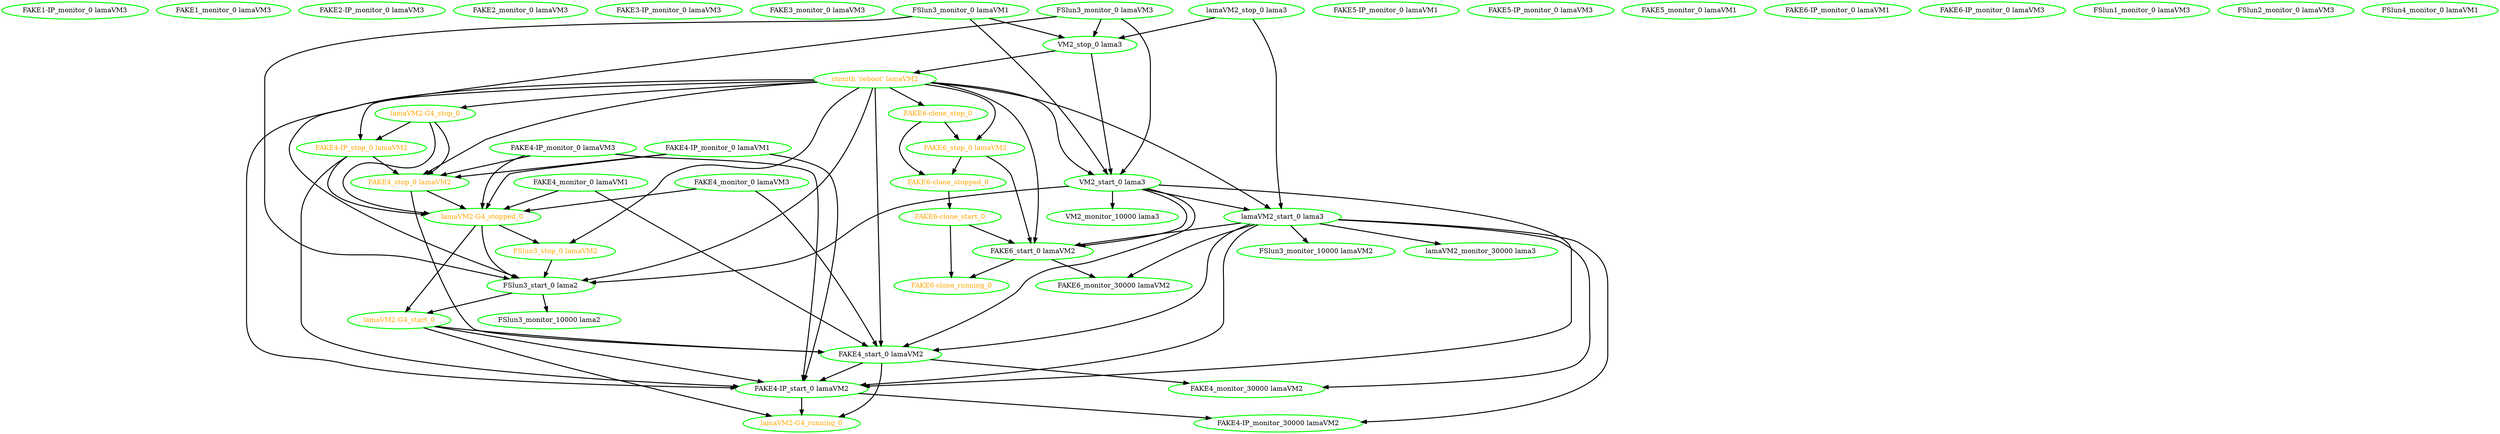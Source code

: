  digraph "g" {
"FAKE1-IP_monitor_0 lamaVM3" [ style=bold color="green" fontcolor="black"]
"FAKE1_monitor_0 lamaVM3" [ style=bold color="green" fontcolor="black"]
"FAKE2-IP_monitor_0 lamaVM3" [ style=bold color="green" fontcolor="black"]
"FAKE2_monitor_0 lamaVM3" [ style=bold color="green" fontcolor="black"]
"FAKE3-IP_monitor_0 lamaVM3" [ style=bold color="green" fontcolor="black"]
"FAKE3_monitor_0 lamaVM3" [ style=bold color="green" fontcolor="black"]
"FAKE4-IP_monitor_0 lamaVM1" -> "FAKE4-IP_start_0 lamaVM2" [ style = bold]
"FAKE4-IP_monitor_0 lamaVM1" -> "FAKE4_stop_0 lamaVM2" [ style = bold]
"FAKE4-IP_monitor_0 lamaVM1" -> "lamaVM2-G4_stopped_0" [ style = bold]
"FAKE4-IP_monitor_0 lamaVM1" [ style=bold color="green" fontcolor="black"]
"FAKE4-IP_monitor_0 lamaVM3" -> "FAKE4-IP_start_0 lamaVM2" [ style = bold]
"FAKE4-IP_monitor_0 lamaVM3" -> "FAKE4_stop_0 lamaVM2" [ style = bold]
"FAKE4-IP_monitor_0 lamaVM3" -> "lamaVM2-G4_stopped_0" [ style = bold]
"FAKE4-IP_monitor_0 lamaVM3" [ style=bold color="green" fontcolor="black"]
"FAKE4-IP_monitor_30000 lamaVM2" [ style=bold color="green" fontcolor="black"]
"FAKE4-IP_start_0 lamaVM2" -> "FAKE4-IP_monitor_30000 lamaVM2" [ style = bold]
"FAKE4-IP_start_0 lamaVM2" -> "lamaVM2-G4_running_0" [ style = bold]
"FAKE4-IP_start_0 lamaVM2" [ style=bold color="green" fontcolor="black"]
"FAKE4-IP_stop_0 lamaVM2" -> "FAKE4-IP_start_0 lamaVM2" [ style = bold]
"FAKE4-IP_stop_0 lamaVM2" -> "FAKE4_stop_0 lamaVM2" [ style = bold]
"FAKE4-IP_stop_0 lamaVM2" -> "lamaVM2-G4_stopped_0" [ style = bold]
"FAKE4-IP_stop_0 lamaVM2" [ style=bold color="green" fontcolor="orange"]
"FAKE4_monitor_0 lamaVM1" -> "FAKE4_start_0 lamaVM2" [ style = bold]
"FAKE4_monitor_0 lamaVM1" -> "lamaVM2-G4_stopped_0" [ style = bold]
"FAKE4_monitor_0 lamaVM1" [ style=bold color="green" fontcolor="black"]
"FAKE4_monitor_0 lamaVM3" -> "FAKE4_start_0 lamaVM2" [ style = bold]
"FAKE4_monitor_0 lamaVM3" -> "lamaVM2-G4_stopped_0" [ style = bold]
"FAKE4_monitor_0 lamaVM3" [ style=bold color="green" fontcolor="black"]
"FAKE4_monitor_30000 lamaVM2" [ style=bold color="green" fontcolor="black"]
"FAKE4_start_0 lamaVM2" -> "FAKE4-IP_start_0 lamaVM2" [ style = bold]
"FAKE4_start_0 lamaVM2" -> "FAKE4_monitor_30000 lamaVM2" [ style = bold]
"FAKE4_start_0 lamaVM2" -> "lamaVM2-G4_running_0" [ style = bold]
"FAKE4_start_0 lamaVM2" [ style=bold color="green" fontcolor="black"]
"FAKE4_stop_0 lamaVM2" -> "FAKE4_start_0 lamaVM2" [ style = bold]
"FAKE4_stop_0 lamaVM2" -> "lamaVM2-G4_stopped_0" [ style = bold]
"FAKE4_stop_0 lamaVM2" [ style=bold color="green" fontcolor="orange"]
"FAKE5-IP_monitor_0 lamaVM1" [ style=bold color="green" fontcolor="black"]
"FAKE5-IP_monitor_0 lamaVM3" [ style=bold color="green" fontcolor="black"]
"FAKE5_monitor_0 lamaVM1" [ style=bold color="green" fontcolor="black"]
"FAKE6-IP_monitor_0 lamaVM1" [ style=bold color="green" fontcolor="black"]
"FAKE6-IP_monitor_0 lamaVM3" [ style=bold color="green" fontcolor="black"]
"FAKE6-clone_running_0" [ style=bold color="green" fontcolor="orange"]
"FAKE6-clone_start_0" -> "FAKE6-clone_running_0" [ style = bold]
"FAKE6-clone_start_0" -> "FAKE6_start_0 lamaVM2" [ style = bold]
"FAKE6-clone_start_0" [ style=bold color="green" fontcolor="orange"]
"FAKE6-clone_stop_0" -> "FAKE6-clone_stopped_0" [ style = bold]
"FAKE6-clone_stop_0" -> "FAKE6_stop_0 lamaVM2" [ style = bold]
"FAKE6-clone_stop_0" [ style=bold color="green" fontcolor="orange"]
"FAKE6-clone_stopped_0" -> "FAKE6-clone_start_0" [ style = bold]
"FAKE6-clone_stopped_0" [ style=bold color="green" fontcolor="orange"]
"FAKE6_monitor_30000 lamaVM2" [ style=bold color="green" fontcolor="black"]
"FAKE6_start_0 lamaVM2" -> "FAKE6-clone_running_0" [ style = bold]
"FAKE6_start_0 lamaVM2" -> "FAKE6_monitor_30000 lamaVM2" [ style = bold]
"FAKE6_start_0 lamaVM2" [ style=bold color="green" fontcolor="black"]
"FAKE6_stop_0 lamaVM2" -> "FAKE6-clone_stopped_0" [ style = bold]
"FAKE6_stop_0 lamaVM2" -> "FAKE6_start_0 lamaVM2" [ style = bold]
"FAKE6_stop_0 lamaVM2" [ style=bold color="green" fontcolor="orange"]
"FSlun1_monitor_0 lamaVM3" [ style=bold color="green" fontcolor="black"]
"FSlun2_monitor_0 lamaVM3" [ style=bold color="green" fontcolor="black"]
"FSlun3_monitor_0 lamaVM1" -> "FSlun3_start_0 lama2" [ style = bold]
"FSlun3_monitor_0 lamaVM1" -> "VM2_start_0 lama3" [ style = bold]
"FSlun3_monitor_0 lamaVM1" -> "VM2_stop_0 lama3" [ style = bold]
"FSlun3_monitor_0 lamaVM1" [ style=bold color="green" fontcolor="black"]
"FSlun3_monitor_0 lamaVM3" -> "FSlun3_start_0 lama2" [ style = bold]
"FSlun3_monitor_0 lamaVM3" -> "VM2_start_0 lama3" [ style = bold]
"FSlun3_monitor_0 lamaVM3" -> "VM2_stop_0 lama3" [ style = bold]
"FSlun3_monitor_0 lamaVM3" [ style=bold color="green" fontcolor="black"]
"FSlun3_monitor_10000 lama2" [ style=bold color="green" fontcolor="black"]
"FSlun3_monitor_10000 lamaVM2" [ style=bold color="green" fontcolor="black"]
"FSlun3_start_0 lama2" -> "FSlun3_monitor_10000 lama2" [ style = bold]
"FSlun3_start_0 lama2" -> "lamaVM2-G4_start_0" [ style = bold]
"FSlun3_start_0 lama2" [ style=bold color="green" fontcolor="black"]
"FSlun3_stop_0 lamaVM2" -> "FSlun3_start_0 lama2" [ style = bold]
"FSlun3_stop_0 lamaVM2" [ style=bold color="green" fontcolor="orange"]
"FSlun4_monitor_0 lamaVM1" [ style=bold color="green" fontcolor="black"]
"VM2_monitor_10000 lama3" [ style=bold color="green" fontcolor="black"]
"VM2_start_0 lama3" -> "FAKE4-IP_start_0 lamaVM2" [ style = bold]
"VM2_start_0 lama3" -> "FAKE4_start_0 lamaVM2" [ style = bold]
"VM2_start_0 lama3" -> "FAKE6_start_0 lamaVM2" [ style = bold]
"VM2_start_0 lama3" -> "FSlun3_start_0 lama2" [ style = bold]
"VM2_start_0 lama3" -> "VM2_monitor_10000 lama3" [ style = bold]
"VM2_start_0 lama3" -> "lamaVM2_start_0 lama3" [ style = bold]
"VM2_start_0 lama3" [ style=bold color="green" fontcolor="black"]
"VM2_stop_0 lama3" -> "VM2_start_0 lama3" [ style = bold]
"VM2_stop_0 lama3" -> "stonith 'reboot' lamaVM2" [ style = bold]
"VM2_stop_0 lama3" [ style=bold color="green" fontcolor="black"]
"lamaVM2-G4_running_0" [ style=bold color="green" fontcolor="orange"]
"lamaVM2-G4_start_0" -> "FAKE4-IP_start_0 lamaVM2" [ style = bold]
"lamaVM2-G4_start_0" -> "FAKE4_start_0 lamaVM2" [ style = bold]
"lamaVM2-G4_start_0" -> "lamaVM2-G4_running_0" [ style = bold]
"lamaVM2-G4_start_0" [ style=bold color="green" fontcolor="orange"]
"lamaVM2-G4_stop_0" -> "FAKE4-IP_stop_0 lamaVM2" [ style = bold]
"lamaVM2-G4_stop_0" -> "FAKE4_stop_0 lamaVM2" [ style = bold]
"lamaVM2-G4_stop_0" -> "lamaVM2-G4_stopped_0" [ style = bold]
"lamaVM2-G4_stop_0" [ style=bold color="green" fontcolor="orange"]
"lamaVM2-G4_stopped_0" -> "FSlun3_start_0 lama2" [ style = bold]
"lamaVM2-G4_stopped_0" -> "FSlun3_stop_0 lamaVM2" [ style = bold]
"lamaVM2-G4_stopped_0" -> "lamaVM2-G4_start_0" [ style = bold]
"lamaVM2-G4_stopped_0" [ style=bold color="green" fontcolor="orange"]
"lamaVM2_monitor_30000 lama3" [ style=bold color="green" fontcolor="black"]
"lamaVM2_start_0 lama3" -> "FAKE4-IP_monitor_30000 lamaVM2" [ style = bold]
"lamaVM2_start_0 lama3" -> "FAKE4-IP_start_0 lamaVM2" [ style = bold]
"lamaVM2_start_0 lama3" -> "FAKE4_monitor_30000 lamaVM2" [ style = bold]
"lamaVM2_start_0 lama3" -> "FAKE4_start_0 lamaVM2" [ style = bold]
"lamaVM2_start_0 lama3" -> "FAKE6_monitor_30000 lamaVM2" [ style = bold]
"lamaVM2_start_0 lama3" -> "FAKE6_start_0 lamaVM2" [ style = bold]
"lamaVM2_start_0 lama3" -> "FSlun3_monitor_10000 lamaVM2" [ style = bold]
"lamaVM2_start_0 lama3" -> "lamaVM2_monitor_30000 lama3" [ style = bold]
"lamaVM2_start_0 lama3" [ style=bold color="green" fontcolor="black"]
"lamaVM2_stop_0 lama3" -> "VM2_stop_0 lama3" [ style = bold]
"lamaVM2_stop_0 lama3" -> "lamaVM2_start_0 lama3" [ style = bold]
"lamaVM2_stop_0 lama3" [ style=bold color="green" fontcolor="black"]
"stonith 'reboot' lamaVM2" -> "FAKE4-IP_start_0 lamaVM2" [ style = bold]
"stonith 'reboot' lamaVM2" -> "FAKE4-IP_stop_0 lamaVM2" [ style = bold]
"stonith 'reboot' lamaVM2" -> "FAKE4_start_0 lamaVM2" [ style = bold]
"stonith 'reboot' lamaVM2" -> "FAKE4_stop_0 lamaVM2" [ style = bold]
"stonith 'reboot' lamaVM2" -> "FAKE6-clone_stop_0" [ style = bold]
"stonith 'reboot' lamaVM2" -> "FAKE6_start_0 lamaVM2" [ style = bold]
"stonith 'reboot' lamaVM2" -> "FAKE6_stop_0 lamaVM2" [ style = bold]
"stonith 'reboot' lamaVM2" -> "FSlun3_start_0 lama2" [ style = bold]
"stonith 'reboot' lamaVM2" -> "FSlun3_stop_0 lamaVM2" [ style = bold]
"stonith 'reboot' lamaVM2" -> "VM2_start_0 lama3" [ style = bold]
"stonith 'reboot' lamaVM2" -> "lamaVM2-G4_stop_0" [ style = bold]
"stonith 'reboot' lamaVM2" -> "lamaVM2_start_0 lama3" [ style = bold]
"stonith 'reboot' lamaVM2" [ style=bold color="green" fontcolor="orange"]
}
